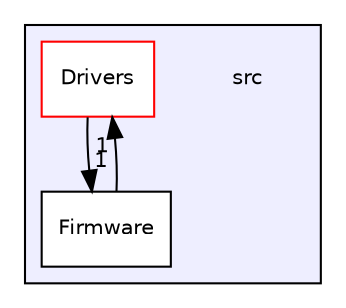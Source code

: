 digraph "E:/Agustin/Escritorio/MCUexpresso/KitLPC845-C++/src" {
  compound=true
  node [ fontsize="10", fontname="Helvetica"];
  edge [ labelfontsize="10", labelfontname="Helvetica"];
  subgraph clusterdir_68267d1309a1af8e8297ef4c3efbcdba {
    graph [ bgcolor="#eeeeff", pencolor="black", label="" URL="dir_68267d1309a1af8e8297ef4c3efbcdba.html"];
    dir_68267d1309a1af8e8297ef4c3efbcdba [shape=plaintext label="src"];
    dir_6b6158ffc10bb67e6b7d62eced5c0155 [shape=box label="Drivers" color="red" fillcolor="white" style="filled" URL="dir_6b6158ffc10bb67e6b7d62eced5c0155.html"];
    dir_096ebac6517dc1a98fd5318c47a7ccfa [shape=box label="Firmware" color="black" fillcolor="white" style="filled" URL="dir_096ebac6517dc1a98fd5318c47a7ccfa.html"];
  }
  dir_6b6158ffc10bb67e6b7d62eced5c0155->dir_096ebac6517dc1a98fd5318c47a7ccfa [headlabel="1", labeldistance=1.5 headhref="dir_000001_000032.html"];
  dir_096ebac6517dc1a98fd5318c47a7ccfa->dir_6b6158ffc10bb67e6b7d62eced5c0155 [headlabel="1", labeldistance=1.5 headhref="dir_000032_000001.html"];
}
